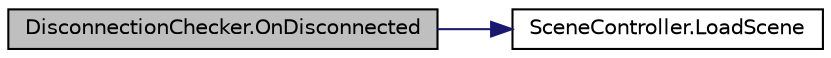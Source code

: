 digraph "DisconnectionChecker.OnDisconnected"
{
 // INTERACTIVE_SVG=YES
 // LATEX_PDF_SIZE
  edge [fontname="Helvetica",fontsize="10",labelfontname="Helvetica",labelfontsize="10"];
  node [fontname="Helvetica",fontsize="10",shape=record];
  rankdir="LR";
  Node1 [label="DisconnectionChecker.OnDisconnected",height=0.2,width=0.4,color="black", fillcolor="grey75", style="filled", fontcolor="black",tooltip=" "];
  Node1 -> Node2 [color="midnightblue",fontsize="10",style="solid",fontname="Helvetica"];
  Node2 [label="SceneController.LoadScene",height=0.2,width=0.4,color="black", fillcolor="white", style="filled",URL="$class_scene_controller.html#ae792f53918da43a6af930ecf9cea0079",tooltip="This will load the scene in the background."];
}
